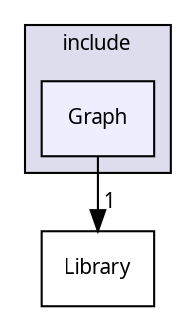 digraph "api/include/Graph" {
  compound=true
  node [ fontsize="10", fontname="FreeSans.ttf"];
  edge [ labelfontsize="10", labelfontname="FreeSans.ttf"];
  subgraph clusterdir_cf4c4a12eb9d2821032e40f1ddeaaf89 {
    graph [ bgcolor="#ddddee", pencolor="black", label="include" fontname="FreeSans.ttf", fontsize="10", URL="dir_cf4c4a12eb9d2821032e40f1ddeaaf89.html"]
  dir_fc86344dd54ba7f1027359818ea92eb8 [shape=box, label="Graph", style="filled", fillcolor="#eeeeff", pencolor="black", URL="dir_fc86344dd54ba7f1027359818ea92eb8.html"];
  }
  dir_1bad0c2bab68a0f7fa075a2fb65ff4d3 [shape=box label="Library" URL="dir_1bad0c2bab68a0f7fa075a2fb65ff4d3.html"];
  dir_fc86344dd54ba7f1027359818ea92eb8->dir_1bad0c2bab68a0f7fa075a2fb65ff4d3 [headlabel="1", labeldistance=1.5 headhref="dir_000002_000003.html"];
}
